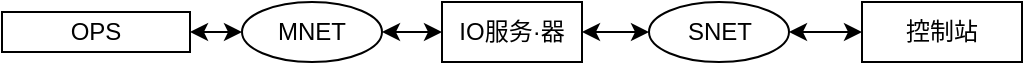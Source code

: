 <mxfile version="22.1.16" type="github">
  <diagram name="第 1 页" id="1nTjwNH0T6X97fm1zN3b">
    <mxGraphModel dx="1050" dy="522" grid="0" gridSize="10" guides="1" tooltips="1" connect="1" arrows="1" fold="1" page="1" pageScale="1" pageWidth="827" pageHeight="1169" math="0" shadow="0">
      <root>
        <mxCell id="0" />
        <mxCell id="1" parent="0" />
        <mxCell id="0ni6vh7oQgAf8SnEFi4t-1" value="OPS" style="rounded=0;whiteSpace=wrap;html=1;" vertex="1" parent="1">
          <mxGeometry x="20" y="170" width="94" height="20" as="geometry" />
        </mxCell>
        <mxCell id="0ni6vh7oQgAf8SnEFi4t-2" value="MNET" style="ellipse;whiteSpace=wrap;html=1;" vertex="1" parent="1">
          <mxGeometry x="140" y="165" width="70" height="30" as="geometry" />
        </mxCell>
        <mxCell id="0ni6vh7oQgAf8SnEFi4t-4" value="" style="endArrow=classic;startArrow=classic;html=1;rounded=0;exitX=1;exitY=0.5;exitDx=0;exitDy=0;entryX=0;entryY=0.5;entryDx=0;entryDy=0;" edge="1" parent="1" source="0ni6vh7oQgAf8SnEFi4t-1" target="0ni6vh7oQgAf8SnEFi4t-2">
          <mxGeometry width="50" height="50" relative="1" as="geometry">
            <mxPoint x="390" y="300" as="sourcePoint" />
            <mxPoint x="440" y="250" as="targetPoint" />
          </mxGeometry>
        </mxCell>
        <mxCell id="0ni6vh7oQgAf8SnEFi4t-5" value="IO服务·器" style="rounded=0;whiteSpace=wrap;html=1;" vertex="1" parent="1">
          <mxGeometry x="240" y="165" width="70" height="30" as="geometry" />
        </mxCell>
        <mxCell id="0ni6vh7oQgAf8SnEFi4t-6" value="" style="endArrow=classic;startArrow=classic;html=1;rounded=0;exitX=1;exitY=0.5;exitDx=0;exitDy=0;entryX=0;entryY=0.5;entryDx=0;entryDy=0;" edge="1" parent="1" source="0ni6vh7oQgAf8SnEFi4t-2" target="0ni6vh7oQgAf8SnEFi4t-5">
          <mxGeometry width="50" height="50" relative="1" as="geometry">
            <mxPoint x="390" y="300" as="sourcePoint" />
            <mxPoint x="440" y="250" as="targetPoint" />
          </mxGeometry>
        </mxCell>
        <mxCell id="0ni6vh7oQgAf8SnEFi4t-7" value="SNET" style="ellipse;whiteSpace=wrap;html=1;" vertex="1" parent="1">
          <mxGeometry x="343.5" y="165" width="70" height="30" as="geometry" />
        </mxCell>
        <mxCell id="0ni6vh7oQgAf8SnEFi4t-8" value="" style="endArrow=classic;startArrow=classic;html=1;rounded=0;exitX=1;exitY=0.5;exitDx=0;exitDy=0;entryX=0;entryY=0.5;entryDx=0;entryDy=0;" edge="1" parent="1" source="0ni6vh7oQgAf8SnEFi4t-5" target="0ni6vh7oQgAf8SnEFi4t-7">
          <mxGeometry width="50" height="50" relative="1" as="geometry">
            <mxPoint x="390" y="300" as="sourcePoint" />
            <mxPoint x="440" y="250" as="targetPoint" />
          </mxGeometry>
        </mxCell>
        <mxCell id="0ni6vh7oQgAf8SnEFi4t-9" value="控制站" style="rounded=0;whiteSpace=wrap;html=1;" vertex="1" parent="1">
          <mxGeometry x="450" y="165" width="80" height="30" as="geometry" />
        </mxCell>
        <mxCell id="0ni6vh7oQgAf8SnEFi4t-10" value="" style="endArrow=classic;startArrow=classic;html=1;rounded=0;exitX=1;exitY=0.5;exitDx=0;exitDy=0;entryX=0;entryY=0.5;entryDx=0;entryDy=0;" edge="1" parent="1" source="0ni6vh7oQgAf8SnEFi4t-7" target="0ni6vh7oQgAf8SnEFi4t-9">
          <mxGeometry width="50" height="50" relative="1" as="geometry">
            <mxPoint x="390" y="300" as="sourcePoint" />
            <mxPoint x="440" y="250" as="targetPoint" />
          </mxGeometry>
        </mxCell>
      </root>
    </mxGraphModel>
  </diagram>
</mxfile>

